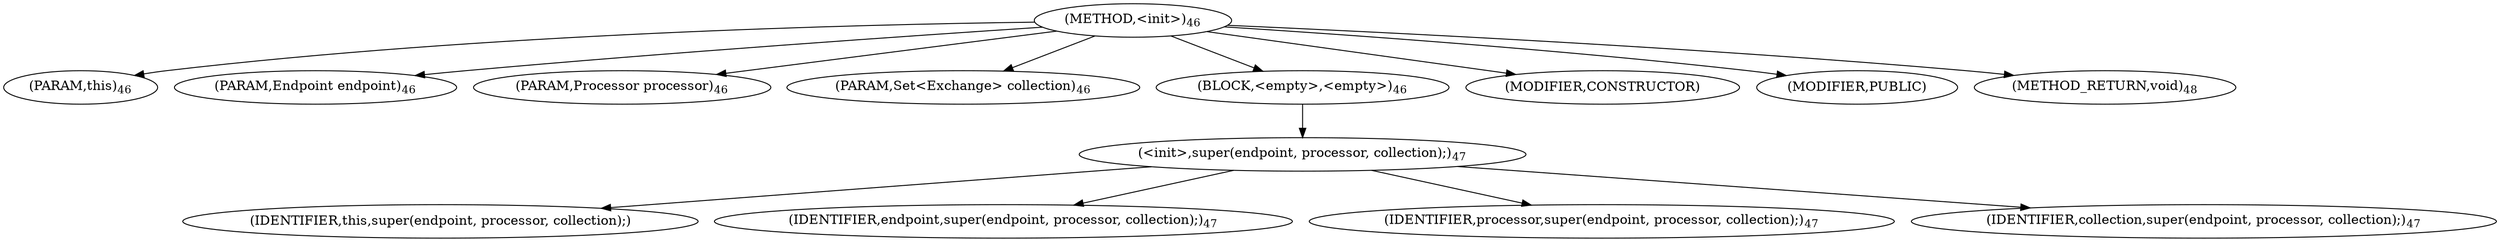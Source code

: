 digraph "&lt;init&gt;" {  
"42" [label = <(METHOD,&lt;init&gt;)<SUB>46</SUB>> ]
"10" [label = <(PARAM,this)<SUB>46</SUB>> ]
"43" [label = <(PARAM,Endpoint endpoint)<SUB>46</SUB>> ]
"44" [label = <(PARAM,Processor processor)<SUB>46</SUB>> ]
"45" [label = <(PARAM,Set&lt;Exchange&gt; collection)<SUB>46</SUB>> ]
"46" [label = <(BLOCK,&lt;empty&gt;,&lt;empty&gt;)<SUB>46</SUB>> ]
"47" [label = <(&lt;init&gt;,super(endpoint, processor, collection);)<SUB>47</SUB>> ]
"9" [label = <(IDENTIFIER,this,super(endpoint, processor, collection);)> ]
"48" [label = <(IDENTIFIER,endpoint,super(endpoint, processor, collection);)<SUB>47</SUB>> ]
"49" [label = <(IDENTIFIER,processor,super(endpoint, processor, collection);)<SUB>47</SUB>> ]
"50" [label = <(IDENTIFIER,collection,super(endpoint, processor, collection);)<SUB>47</SUB>> ]
"51" [label = <(MODIFIER,CONSTRUCTOR)> ]
"52" [label = <(MODIFIER,PUBLIC)> ]
"53" [label = <(METHOD_RETURN,void)<SUB>48</SUB>> ]
  "42" -> "10" 
  "42" -> "43" 
  "42" -> "44" 
  "42" -> "45" 
  "42" -> "46" 
  "42" -> "51" 
  "42" -> "52" 
  "42" -> "53" 
  "46" -> "47" 
  "47" -> "9" 
  "47" -> "48" 
  "47" -> "49" 
  "47" -> "50" 
}
